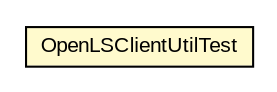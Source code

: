 #!/usr/local/bin/dot
#
# Class diagram 
# Generated by UMLGraph version R5_6-24-gf6e263 (http://www.umlgraph.org/)
#

digraph G {
	edge [fontname="arial",fontsize=10,labelfontname="arial",labelfontsize=10];
	node [fontname="arial",fontsize=10,shape=plaintext];
	nodesep=0.25;
	ranksep=0.5;
	// nl.mineleni.cbsviewer.servlet.gazetteer.lusclient.OpenLSClientUtilTest
	c1098 [label=<<table title="nl.mineleni.cbsviewer.servlet.gazetteer.lusclient.OpenLSClientUtilTest" border="0" cellborder="1" cellspacing="0" cellpadding="2" port="p" bgcolor="lemonChiffon" href="./OpenLSClientUtilTest.html">
		<tr><td><table border="0" cellspacing="0" cellpadding="1">
<tr><td align="center" balign="center"> OpenLSClientUtilTest </td></tr>
		</table></td></tr>
		</table>>, URL="./OpenLSClientUtilTest.html", fontname="arial", fontcolor="black", fontsize=10.0];
}

